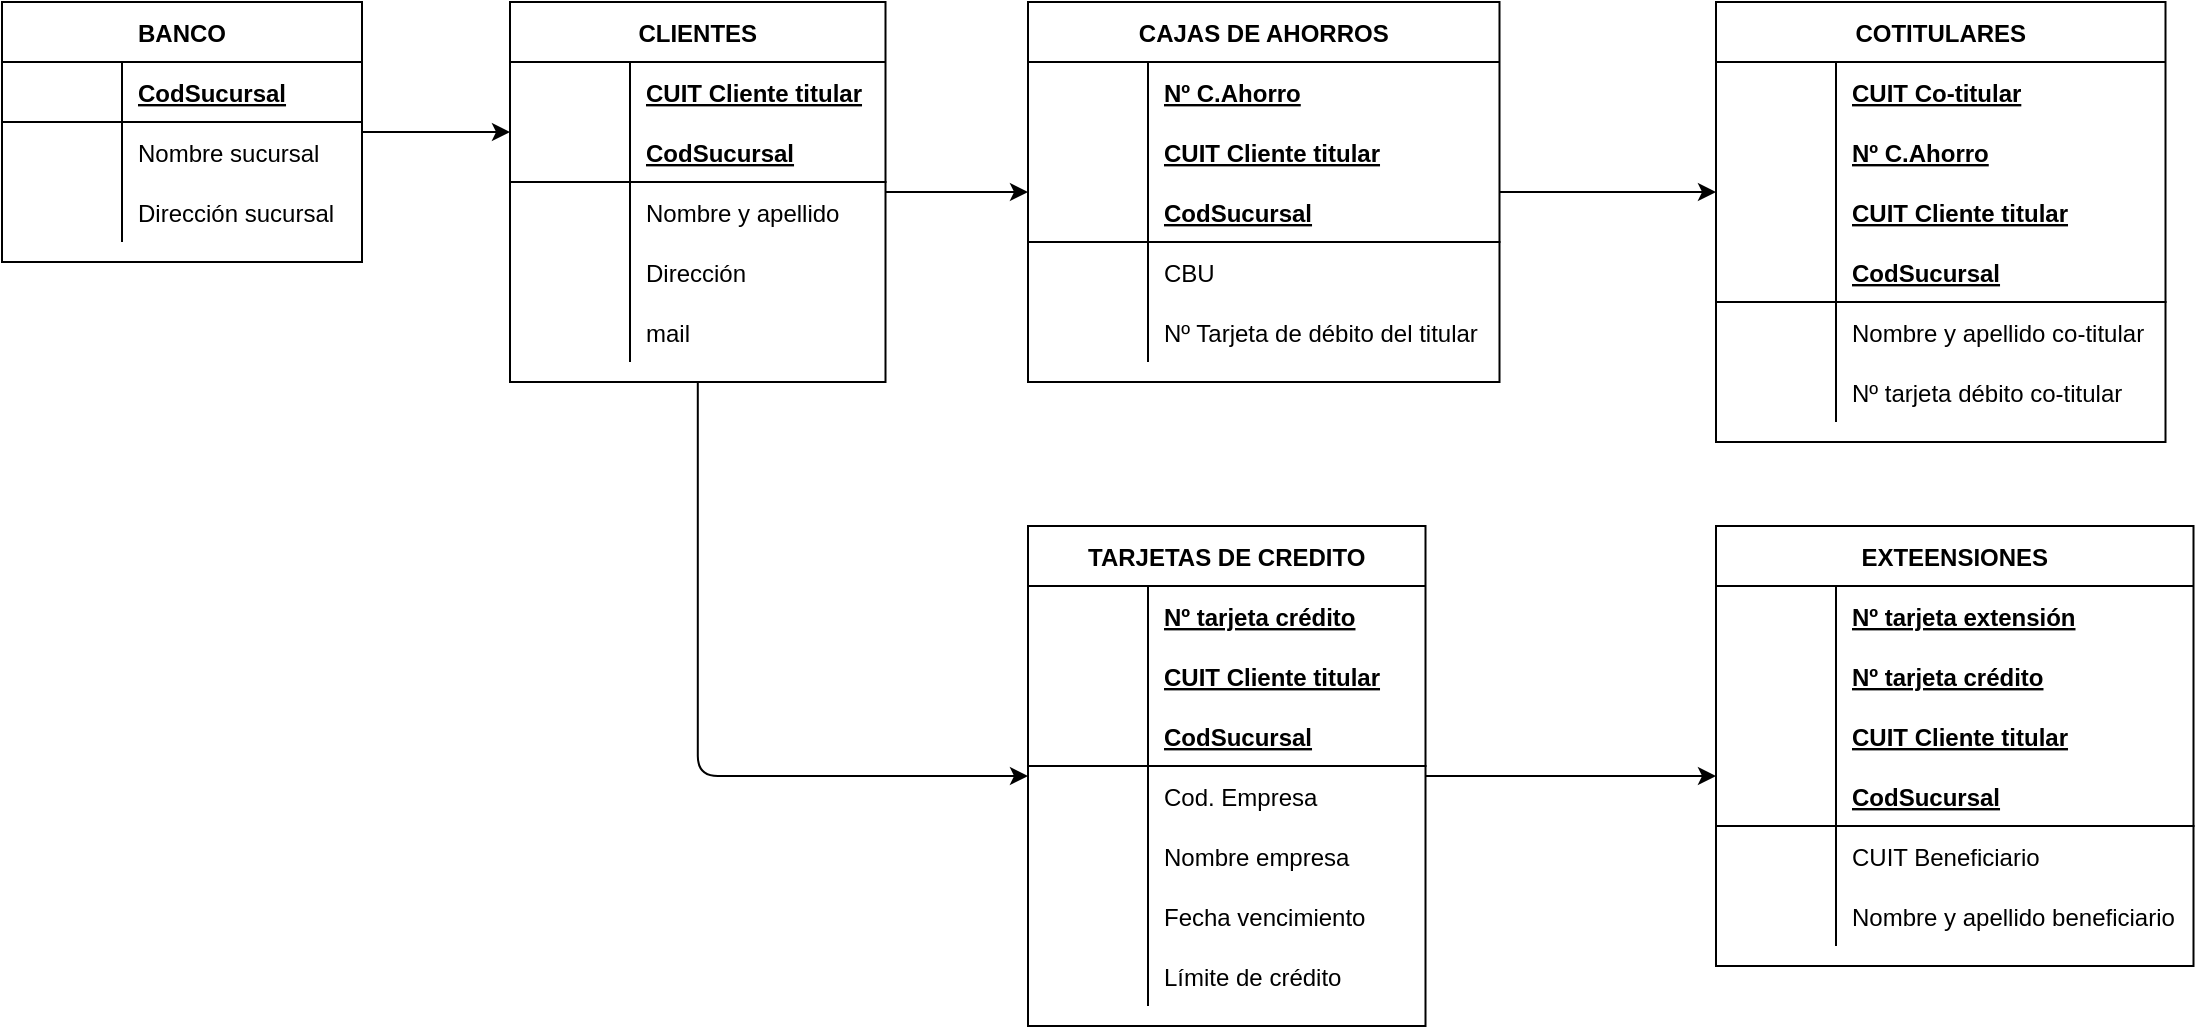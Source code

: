 <mxfile version="14.6.9"><diagram id="-1Xg-_HDO2sPWWC9hqf8" name="Page-1"><mxGraphModel dx="1886" dy="1232" grid="0" gridSize="10" guides="1" tooltips="1" connect="1" arrows="1" fold="1" page="0" pageScale="1" pageWidth="1600" pageHeight="900" math="0" shadow="0"><root><mxCell id="0"/><mxCell id="1" parent="0"/><mxCell id="U2kn6Bjd6YLNNKzOgMuL-135" style="edgeStyle=orthogonalEdgeStyle;rounded=1;orthogonalLoop=1;jettySize=auto;html=1;" edge="1" parent="1" source="U2kn6Bjd6YLNNKzOgMuL-1" target="U2kn6Bjd6YLNNKzOgMuL-28"><mxGeometry relative="1" as="geometry"><Array as="points"><mxPoint x="503" y="-183"/><mxPoint x="503" y="-183"/></Array></mxGeometry></mxCell><mxCell id="U2kn6Bjd6YLNNKzOgMuL-1" value="BANCO" style="shape=table;startSize=30;container=1;collapsible=1;childLayout=tableLayout;fixedRows=1;rowLines=0;fontStyle=1;align=center;resizeLast=1;" vertex="1" parent="1"><mxGeometry x="267" y="-248" width="180" height="130" as="geometry"/></mxCell><mxCell id="U2kn6Bjd6YLNNKzOgMuL-5" value="" style="shape=partialRectangle;collapsible=0;dropTarget=0;pointerEvents=0;fillColor=none;top=0;left=0;bottom=1;right=0;points=[[0,0.5],[1,0.5]];portConstraint=eastwest;" vertex="1" parent="U2kn6Bjd6YLNNKzOgMuL-1"><mxGeometry y="30" width="180" height="30" as="geometry"/></mxCell><mxCell id="U2kn6Bjd6YLNNKzOgMuL-6" value="" style="shape=partialRectangle;connectable=0;fillColor=none;top=0;left=0;bottom=0;right=0;fontStyle=1;overflow=hidden;" vertex="1" parent="U2kn6Bjd6YLNNKzOgMuL-5"><mxGeometry width="60" height="30" as="geometry"/></mxCell><mxCell id="U2kn6Bjd6YLNNKzOgMuL-7" value="CodSucursal" style="shape=partialRectangle;connectable=0;fillColor=none;top=0;left=0;bottom=0;right=0;align=left;spacingLeft=6;fontStyle=5;overflow=hidden;" vertex="1" parent="U2kn6Bjd6YLNNKzOgMuL-5"><mxGeometry x="60" width="120" height="30" as="geometry"/></mxCell><mxCell id="U2kn6Bjd6YLNNKzOgMuL-8" value="" style="shape=partialRectangle;collapsible=0;dropTarget=0;pointerEvents=0;fillColor=none;top=0;left=0;bottom=0;right=0;points=[[0,0.5],[1,0.5]];portConstraint=eastwest;" vertex="1" parent="U2kn6Bjd6YLNNKzOgMuL-1"><mxGeometry y="60" width="180" height="30" as="geometry"/></mxCell><mxCell id="U2kn6Bjd6YLNNKzOgMuL-9" value="" style="shape=partialRectangle;connectable=0;fillColor=none;top=0;left=0;bottom=0;right=0;editable=1;overflow=hidden;" vertex="1" parent="U2kn6Bjd6YLNNKzOgMuL-8"><mxGeometry width="60" height="30" as="geometry"/></mxCell><mxCell id="U2kn6Bjd6YLNNKzOgMuL-10" value="Nombre sucursal" style="shape=partialRectangle;connectable=0;fillColor=none;top=0;left=0;bottom=0;right=0;align=left;spacingLeft=6;overflow=hidden;" vertex="1" parent="U2kn6Bjd6YLNNKzOgMuL-8"><mxGeometry x="60" width="120" height="30" as="geometry"/></mxCell><mxCell id="U2kn6Bjd6YLNNKzOgMuL-11" value="" style="shape=partialRectangle;collapsible=0;dropTarget=0;pointerEvents=0;fillColor=none;top=0;left=0;bottom=0;right=0;points=[[0,0.5],[1,0.5]];portConstraint=eastwest;" vertex="1" parent="U2kn6Bjd6YLNNKzOgMuL-1"><mxGeometry y="90" width="180" height="30" as="geometry"/></mxCell><mxCell id="U2kn6Bjd6YLNNKzOgMuL-12" value="" style="shape=partialRectangle;connectable=0;fillColor=none;top=0;left=0;bottom=0;right=0;editable=1;overflow=hidden;" vertex="1" parent="U2kn6Bjd6YLNNKzOgMuL-11"><mxGeometry width="60" height="30" as="geometry"/></mxCell><mxCell id="U2kn6Bjd6YLNNKzOgMuL-13" value="Dirección sucursal" style="shape=partialRectangle;connectable=0;fillColor=none;top=0;left=0;bottom=0;right=0;align=left;spacingLeft=6;overflow=hidden;" vertex="1" parent="U2kn6Bjd6YLNNKzOgMuL-11"><mxGeometry x="60" width="120" height="30" as="geometry"/></mxCell><mxCell id="U2kn6Bjd6YLNNKzOgMuL-136" style="edgeStyle=orthogonalEdgeStyle;rounded=1;orthogonalLoop=1;jettySize=auto;html=1;" edge="1" parent="1" source="U2kn6Bjd6YLNNKzOgMuL-28" target="U2kn6Bjd6YLNNKzOgMuL-47"><mxGeometry relative="1" as="geometry"/></mxCell><mxCell id="U2kn6Bjd6YLNNKzOgMuL-138" style="edgeStyle=orthogonalEdgeStyle;rounded=1;orthogonalLoop=1;jettySize=auto;html=1;" edge="1" parent="1" source="U2kn6Bjd6YLNNKzOgMuL-28" target="U2kn6Bjd6YLNNKzOgMuL-91"><mxGeometry relative="1" as="geometry"><Array as="points"><mxPoint x="615" y="139"/></Array></mxGeometry></mxCell><mxCell id="U2kn6Bjd6YLNNKzOgMuL-28" value="CLIENTES" style="shape=table;startSize=30;container=1;collapsible=1;childLayout=tableLayout;fixedRows=1;rowLines=0;fontStyle=1;align=center;resizeLast=1;" vertex="1" parent="1"><mxGeometry x="521" y="-248" width="187.75" height="190" as="geometry"/></mxCell><mxCell id="U2kn6Bjd6YLNNKzOgMuL-29" value="" style="shape=partialRectangle;collapsible=0;dropTarget=0;pointerEvents=0;fillColor=none;top=0;left=0;bottom=0;right=0;points=[[0,0.5],[1,0.5]];portConstraint=eastwest;" vertex="1" parent="U2kn6Bjd6YLNNKzOgMuL-28"><mxGeometry y="30" width="187.75" height="30" as="geometry"/></mxCell><mxCell id="U2kn6Bjd6YLNNKzOgMuL-30" value="" style="shape=partialRectangle;connectable=0;fillColor=none;top=0;left=0;bottom=0;right=0;fontStyle=1;overflow=hidden;" vertex="1" parent="U2kn6Bjd6YLNNKzOgMuL-29"><mxGeometry width="60" height="30" as="geometry"/></mxCell><mxCell id="U2kn6Bjd6YLNNKzOgMuL-31" value="CUIT Cliente titular" style="shape=partialRectangle;connectable=0;fillColor=none;top=0;left=0;bottom=0;right=0;align=left;spacingLeft=6;fontStyle=5;overflow=hidden;" vertex="1" parent="U2kn6Bjd6YLNNKzOgMuL-29"><mxGeometry x="60" width="127.75" height="30" as="geometry"/></mxCell><mxCell id="U2kn6Bjd6YLNNKzOgMuL-32" value="" style="shape=partialRectangle;collapsible=0;dropTarget=0;pointerEvents=0;fillColor=none;top=0;left=0;bottom=1;right=0;points=[[0,0.5],[1,0.5]];portConstraint=eastwest;" vertex="1" parent="U2kn6Bjd6YLNNKzOgMuL-28"><mxGeometry y="60" width="187.75" height="30" as="geometry"/></mxCell><mxCell id="U2kn6Bjd6YLNNKzOgMuL-33" value="" style="shape=partialRectangle;connectable=0;fillColor=none;top=0;left=0;bottom=0;right=0;fontStyle=1;overflow=hidden;" vertex="1" parent="U2kn6Bjd6YLNNKzOgMuL-32"><mxGeometry width="60" height="30" as="geometry"/></mxCell><mxCell id="U2kn6Bjd6YLNNKzOgMuL-34" value="CodSucursal" style="shape=partialRectangle;connectable=0;fillColor=none;top=0;left=0;bottom=0;right=0;align=left;spacingLeft=6;fontStyle=5;overflow=hidden;" vertex="1" parent="U2kn6Bjd6YLNNKzOgMuL-32"><mxGeometry x="60" width="127.75" height="30" as="geometry"/></mxCell><mxCell id="U2kn6Bjd6YLNNKzOgMuL-35" value="" style="shape=partialRectangle;collapsible=0;dropTarget=0;pointerEvents=0;fillColor=none;top=0;left=0;bottom=0;right=0;points=[[0,0.5],[1,0.5]];portConstraint=eastwest;" vertex="1" parent="U2kn6Bjd6YLNNKzOgMuL-28"><mxGeometry y="90" width="187.75" height="30" as="geometry"/></mxCell><mxCell id="U2kn6Bjd6YLNNKzOgMuL-36" value="" style="shape=partialRectangle;connectable=0;fillColor=none;top=0;left=0;bottom=0;right=0;editable=1;overflow=hidden;" vertex="1" parent="U2kn6Bjd6YLNNKzOgMuL-35"><mxGeometry width="60" height="30" as="geometry"/></mxCell><mxCell id="U2kn6Bjd6YLNNKzOgMuL-37" value="Nombre y apellido" style="shape=partialRectangle;connectable=0;fillColor=none;top=0;left=0;bottom=0;right=0;align=left;spacingLeft=6;overflow=hidden;" vertex="1" parent="U2kn6Bjd6YLNNKzOgMuL-35"><mxGeometry x="60" width="127.75" height="30" as="geometry"/></mxCell><mxCell id="U2kn6Bjd6YLNNKzOgMuL-38" value="" style="shape=partialRectangle;collapsible=0;dropTarget=0;pointerEvents=0;fillColor=none;top=0;left=0;bottom=0;right=0;points=[[0,0.5],[1,0.5]];portConstraint=eastwest;" vertex="1" parent="U2kn6Bjd6YLNNKzOgMuL-28"><mxGeometry y="120" width="187.75" height="30" as="geometry"/></mxCell><mxCell id="U2kn6Bjd6YLNNKzOgMuL-39" value="" style="shape=partialRectangle;connectable=0;fillColor=none;top=0;left=0;bottom=0;right=0;editable=1;overflow=hidden;" vertex="1" parent="U2kn6Bjd6YLNNKzOgMuL-38"><mxGeometry width="60" height="30" as="geometry"/></mxCell><mxCell id="U2kn6Bjd6YLNNKzOgMuL-40" value="Dirección" style="shape=partialRectangle;connectable=0;fillColor=none;top=0;left=0;bottom=0;right=0;align=left;spacingLeft=6;overflow=hidden;" vertex="1" parent="U2kn6Bjd6YLNNKzOgMuL-38"><mxGeometry x="60" width="127.75" height="30" as="geometry"/></mxCell><mxCell id="U2kn6Bjd6YLNNKzOgMuL-44" style="shape=partialRectangle;collapsible=0;dropTarget=0;pointerEvents=0;fillColor=none;top=0;left=0;bottom=0;right=0;points=[[0,0.5],[1,0.5]];portConstraint=eastwest;" vertex="1" parent="U2kn6Bjd6YLNNKzOgMuL-28"><mxGeometry y="150" width="187.75" height="30" as="geometry"/></mxCell><mxCell id="U2kn6Bjd6YLNNKzOgMuL-45" style="shape=partialRectangle;connectable=0;fillColor=none;top=0;left=0;bottom=0;right=0;editable=1;overflow=hidden;" vertex="1" parent="U2kn6Bjd6YLNNKzOgMuL-44"><mxGeometry width="60" height="30" as="geometry"/></mxCell><mxCell id="U2kn6Bjd6YLNNKzOgMuL-46" value="mail" style="shape=partialRectangle;connectable=0;fillColor=none;top=0;left=0;bottom=0;right=0;align=left;spacingLeft=6;overflow=hidden;" vertex="1" parent="U2kn6Bjd6YLNNKzOgMuL-44"><mxGeometry x="60" width="127.75" height="30" as="geometry"/></mxCell><mxCell id="U2kn6Bjd6YLNNKzOgMuL-137" style="edgeStyle=orthogonalEdgeStyle;rounded=1;orthogonalLoop=1;jettySize=auto;html=1;" edge="1" parent="1" source="U2kn6Bjd6YLNNKzOgMuL-47" target="U2kn6Bjd6YLNNKzOgMuL-69"><mxGeometry relative="1" as="geometry"><Array as="points"><mxPoint x="1104" y="-153"/><mxPoint x="1104" y="-153"/></Array></mxGeometry></mxCell><mxCell id="U2kn6Bjd6YLNNKzOgMuL-47" value="CAJAS DE AHORROS" style="shape=table;startSize=30;container=1;collapsible=1;childLayout=tableLayout;fixedRows=1;rowLines=0;fontStyle=1;align=center;resizeLast=1;" vertex="1" parent="1"><mxGeometry x="780" y="-248" width="235.75" height="190" as="geometry"/></mxCell><mxCell id="U2kn6Bjd6YLNNKzOgMuL-48" value="" style="shape=partialRectangle;collapsible=0;dropTarget=0;pointerEvents=0;fillColor=none;top=0;left=0;bottom=0;right=0;points=[[0,0.5],[1,0.5]];portConstraint=eastwest;" vertex="1" parent="U2kn6Bjd6YLNNKzOgMuL-47"><mxGeometry y="30" width="235.75" height="30" as="geometry"/></mxCell><mxCell id="U2kn6Bjd6YLNNKzOgMuL-49" value="" style="shape=partialRectangle;connectable=0;fillColor=none;top=0;left=0;bottom=0;right=0;fontStyle=1;overflow=hidden;" vertex="1" parent="U2kn6Bjd6YLNNKzOgMuL-48"><mxGeometry width="60" height="30" as="geometry"/></mxCell><mxCell id="U2kn6Bjd6YLNNKzOgMuL-50" value="Nº C.Ahorro" style="shape=partialRectangle;connectable=0;fillColor=none;top=0;left=0;bottom=0;right=0;align=left;spacingLeft=6;fontStyle=5;overflow=hidden;" vertex="1" parent="U2kn6Bjd6YLNNKzOgMuL-48"><mxGeometry x="60" width="175.75" height="30" as="geometry"/></mxCell><mxCell id="U2kn6Bjd6YLNNKzOgMuL-60" style="shape=partialRectangle;collapsible=0;dropTarget=0;pointerEvents=0;fillColor=none;top=0;left=0;bottom=0;right=0;points=[[0,0.5],[1,0.5]];portConstraint=eastwest;" vertex="1" parent="U2kn6Bjd6YLNNKzOgMuL-47"><mxGeometry y="60" width="235.75" height="30" as="geometry"/></mxCell><mxCell id="U2kn6Bjd6YLNNKzOgMuL-61" style="shape=partialRectangle;connectable=0;fillColor=none;top=0;left=0;bottom=0;right=0;fontStyle=1;overflow=hidden;" vertex="1" parent="U2kn6Bjd6YLNNKzOgMuL-60"><mxGeometry width="60" height="30" as="geometry"/></mxCell><mxCell id="U2kn6Bjd6YLNNKzOgMuL-62" value="CUIT Cliente titular" style="shape=partialRectangle;connectable=0;fillColor=none;top=0;left=0;bottom=0;right=0;align=left;spacingLeft=6;fontStyle=5;overflow=hidden;" vertex="1" parent="U2kn6Bjd6YLNNKzOgMuL-60"><mxGeometry x="60" width="175.75" height="30" as="geometry"/></mxCell><mxCell id="U2kn6Bjd6YLNNKzOgMuL-51" value="" style="shape=partialRectangle;collapsible=0;dropTarget=0;pointerEvents=0;fillColor=none;top=0;left=0;bottom=1;right=0;points=[[0,0.5],[1,0.5]];portConstraint=eastwest;" vertex="1" parent="U2kn6Bjd6YLNNKzOgMuL-47"><mxGeometry y="90" width="235.75" height="30" as="geometry"/></mxCell><mxCell id="U2kn6Bjd6YLNNKzOgMuL-52" value="" style="shape=partialRectangle;connectable=0;fillColor=none;top=0;left=0;bottom=0;right=0;fontStyle=1;overflow=hidden;" vertex="1" parent="U2kn6Bjd6YLNNKzOgMuL-51"><mxGeometry width="60" height="30" as="geometry"/></mxCell><mxCell id="U2kn6Bjd6YLNNKzOgMuL-53" value="CodSucursal" style="shape=partialRectangle;connectable=0;fillColor=none;top=0;left=0;bottom=0;right=0;align=left;spacingLeft=6;fontStyle=5;overflow=hidden;" vertex="1" parent="U2kn6Bjd6YLNNKzOgMuL-51"><mxGeometry x="60" width="175.75" height="30" as="geometry"/></mxCell><mxCell id="U2kn6Bjd6YLNNKzOgMuL-54" value="" style="shape=partialRectangle;collapsible=0;dropTarget=0;pointerEvents=0;fillColor=none;top=0;left=0;bottom=0;right=0;points=[[0,0.5],[1,0.5]];portConstraint=eastwest;" vertex="1" parent="U2kn6Bjd6YLNNKzOgMuL-47"><mxGeometry y="120" width="235.75" height="30" as="geometry"/></mxCell><mxCell id="U2kn6Bjd6YLNNKzOgMuL-55" value="" style="shape=partialRectangle;connectable=0;fillColor=none;top=0;left=0;bottom=0;right=0;editable=1;overflow=hidden;" vertex="1" parent="U2kn6Bjd6YLNNKzOgMuL-54"><mxGeometry width="60" height="30" as="geometry"/></mxCell><mxCell id="U2kn6Bjd6YLNNKzOgMuL-56" value="CBU" style="shape=partialRectangle;connectable=0;fillColor=none;top=0;left=0;bottom=0;right=0;align=left;spacingLeft=6;overflow=hidden;" vertex="1" parent="U2kn6Bjd6YLNNKzOgMuL-54"><mxGeometry x="60" width="175.75" height="30" as="geometry"/></mxCell><mxCell id="U2kn6Bjd6YLNNKzOgMuL-66" style="shape=partialRectangle;collapsible=0;dropTarget=0;pointerEvents=0;fillColor=none;top=0;left=0;bottom=0;right=0;points=[[0,0.5],[1,0.5]];portConstraint=eastwest;" vertex="1" parent="U2kn6Bjd6YLNNKzOgMuL-47"><mxGeometry y="150" width="235.75" height="30" as="geometry"/></mxCell><mxCell id="U2kn6Bjd6YLNNKzOgMuL-67" style="shape=partialRectangle;connectable=0;fillColor=none;top=0;left=0;bottom=0;right=0;editable=1;overflow=hidden;" vertex="1" parent="U2kn6Bjd6YLNNKzOgMuL-66"><mxGeometry width="60" height="30" as="geometry"/></mxCell><mxCell id="U2kn6Bjd6YLNNKzOgMuL-68" value="Nº Tarjeta de débito del titular" style="shape=partialRectangle;connectable=0;fillColor=none;top=0;left=0;bottom=0;right=0;align=left;spacingLeft=6;overflow=hidden;" vertex="1" parent="U2kn6Bjd6YLNNKzOgMuL-66"><mxGeometry x="60" width="175.75" height="30" as="geometry"/></mxCell><mxCell id="U2kn6Bjd6YLNNKzOgMuL-69" value="COTITULARES" style="shape=table;startSize=30;container=1;collapsible=1;childLayout=tableLayout;fixedRows=1;rowLines=0;fontStyle=1;align=center;resizeLast=1;" vertex="1" parent="1"><mxGeometry x="1124" y="-248" width="224.75" height="220" as="geometry"/></mxCell><mxCell id="U2kn6Bjd6YLNNKzOgMuL-70" value="" style="shape=partialRectangle;collapsible=0;dropTarget=0;pointerEvents=0;fillColor=none;top=0;left=0;bottom=0;right=0;points=[[0,0.5],[1,0.5]];portConstraint=eastwest;" vertex="1" parent="U2kn6Bjd6YLNNKzOgMuL-69"><mxGeometry y="30" width="224.75" height="30" as="geometry"/></mxCell><mxCell id="U2kn6Bjd6YLNNKzOgMuL-71" value="" style="shape=partialRectangle;connectable=0;fillColor=none;top=0;left=0;bottom=0;right=0;fontStyle=1;overflow=hidden;" vertex="1" parent="U2kn6Bjd6YLNNKzOgMuL-70"><mxGeometry width="60" height="30" as="geometry"/></mxCell><mxCell id="U2kn6Bjd6YLNNKzOgMuL-72" value="CUIT Co-titular" style="shape=partialRectangle;connectable=0;fillColor=none;top=0;left=0;bottom=0;right=0;align=left;spacingLeft=6;fontStyle=5;overflow=hidden;" vertex="1" parent="U2kn6Bjd6YLNNKzOgMuL-70"><mxGeometry x="60" width="164.75" height="30" as="geometry"/></mxCell><mxCell id="U2kn6Bjd6YLNNKzOgMuL-85" style="shape=partialRectangle;collapsible=0;dropTarget=0;pointerEvents=0;fillColor=none;top=0;left=0;bottom=0;right=0;points=[[0,0.5],[1,0.5]];portConstraint=eastwest;" vertex="1" parent="U2kn6Bjd6YLNNKzOgMuL-69"><mxGeometry y="60" width="224.75" height="30" as="geometry"/></mxCell><mxCell id="U2kn6Bjd6YLNNKzOgMuL-86" style="shape=partialRectangle;connectable=0;fillColor=none;top=0;left=0;bottom=0;right=0;fontStyle=1;overflow=hidden;" vertex="1" parent="U2kn6Bjd6YLNNKzOgMuL-85"><mxGeometry width="60" height="30" as="geometry"/></mxCell><mxCell id="U2kn6Bjd6YLNNKzOgMuL-87" value="Nº C.Ahorro" style="shape=partialRectangle;connectable=0;fillColor=none;top=0;left=0;bottom=0;right=0;align=left;spacingLeft=6;fontStyle=5;overflow=hidden;" vertex="1" parent="U2kn6Bjd6YLNNKzOgMuL-85"><mxGeometry x="60" width="164.75" height="30" as="geometry"/></mxCell><mxCell id="U2kn6Bjd6YLNNKzOgMuL-82" style="shape=partialRectangle;collapsible=0;dropTarget=0;pointerEvents=0;fillColor=none;top=0;left=0;bottom=0;right=0;points=[[0,0.5],[1,0.5]];portConstraint=eastwest;" vertex="1" parent="U2kn6Bjd6YLNNKzOgMuL-69"><mxGeometry y="90" width="224.75" height="30" as="geometry"/></mxCell><mxCell id="U2kn6Bjd6YLNNKzOgMuL-83" style="shape=partialRectangle;connectable=0;fillColor=none;top=0;left=0;bottom=0;right=0;fontStyle=1;overflow=hidden;" vertex="1" parent="U2kn6Bjd6YLNNKzOgMuL-82"><mxGeometry width="60" height="30" as="geometry"/></mxCell><mxCell id="U2kn6Bjd6YLNNKzOgMuL-84" value="CUIT Cliente titular" style="shape=partialRectangle;connectable=0;fillColor=none;top=0;left=0;bottom=0;right=0;align=left;spacingLeft=6;fontStyle=5;overflow=hidden;" vertex="1" parent="U2kn6Bjd6YLNNKzOgMuL-82"><mxGeometry x="60" width="164.75" height="30" as="geometry"/></mxCell><mxCell id="U2kn6Bjd6YLNNKzOgMuL-73" value="" style="shape=partialRectangle;collapsible=0;dropTarget=0;pointerEvents=0;fillColor=none;top=0;left=0;bottom=1;right=0;points=[[0,0.5],[1,0.5]];portConstraint=eastwest;" vertex="1" parent="U2kn6Bjd6YLNNKzOgMuL-69"><mxGeometry y="120" width="224.75" height="30" as="geometry"/></mxCell><mxCell id="U2kn6Bjd6YLNNKzOgMuL-74" value="" style="shape=partialRectangle;connectable=0;fillColor=none;top=0;left=0;bottom=0;right=0;fontStyle=1;overflow=hidden;" vertex="1" parent="U2kn6Bjd6YLNNKzOgMuL-73"><mxGeometry width="60" height="30" as="geometry"/></mxCell><mxCell id="U2kn6Bjd6YLNNKzOgMuL-75" value="CodSucursal" style="shape=partialRectangle;connectable=0;fillColor=none;top=0;left=0;bottom=0;right=0;align=left;spacingLeft=6;fontStyle=5;overflow=hidden;" vertex="1" parent="U2kn6Bjd6YLNNKzOgMuL-73"><mxGeometry x="60" width="164.75" height="30" as="geometry"/></mxCell><mxCell id="U2kn6Bjd6YLNNKzOgMuL-76" value="" style="shape=partialRectangle;collapsible=0;dropTarget=0;pointerEvents=0;fillColor=none;top=0;left=0;bottom=0;right=0;points=[[0,0.5],[1,0.5]];portConstraint=eastwest;" vertex="1" parent="U2kn6Bjd6YLNNKzOgMuL-69"><mxGeometry y="150" width="224.75" height="30" as="geometry"/></mxCell><mxCell id="U2kn6Bjd6YLNNKzOgMuL-77" value="" style="shape=partialRectangle;connectable=0;fillColor=none;top=0;left=0;bottom=0;right=0;editable=1;overflow=hidden;" vertex="1" parent="U2kn6Bjd6YLNNKzOgMuL-76"><mxGeometry width="60" height="30" as="geometry"/></mxCell><mxCell id="U2kn6Bjd6YLNNKzOgMuL-78" value="Nombre y apellido co-titular" style="shape=partialRectangle;connectable=0;fillColor=none;top=0;left=0;bottom=0;right=0;align=left;spacingLeft=6;overflow=hidden;" vertex="1" parent="U2kn6Bjd6YLNNKzOgMuL-76"><mxGeometry x="60" width="164.75" height="30" as="geometry"/></mxCell><mxCell id="U2kn6Bjd6YLNNKzOgMuL-79" value="" style="shape=partialRectangle;collapsible=0;dropTarget=0;pointerEvents=0;fillColor=none;top=0;left=0;bottom=0;right=0;points=[[0,0.5],[1,0.5]];portConstraint=eastwest;" vertex="1" parent="U2kn6Bjd6YLNNKzOgMuL-69"><mxGeometry y="180" width="224.75" height="30" as="geometry"/></mxCell><mxCell id="U2kn6Bjd6YLNNKzOgMuL-80" value="" style="shape=partialRectangle;connectable=0;fillColor=none;top=0;left=0;bottom=0;right=0;editable=1;overflow=hidden;" vertex="1" parent="U2kn6Bjd6YLNNKzOgMuL-79"><mxGeometry width="60" height="30" as="geometry"/></mxCell><mxCell id="U2kn6Bjd6YLNNKzOgMuL-81" value="Nº tarjeta débito co-titular" style="shape=partialRectangle;connectable=0;fillColor=none;top=0;left=0;bottom=0;right=0;align=left;spacingLeft=6;overflow=hidden;" vertex="1" parent="U2kn6Bjd6YLNNKzOgMuL-79"><mxGeometry x="60" width="164.75" height="30" as="geometry"/></mxCell><mxCell id="U2kn6Bjd6YLNNKzOgMuL-139" style="edgeStyle=orthogonalEdgeStyle;rounded=1;orthogonalLoop=1;jettySize=auto;html=1;" edge="1" parent="1" source="U2kn6Bjd6YLNNKzOgMuL-91" target="U2kn6Bjd6YLNNKzOgMuL-116"><mxGeometry relative="1" as="geometry"><Array as="points"><mxPoint x="1088" y="139"/><mxPoint x="1088" y="139"/></Array></mxGeometry></mxCell><mxCell id="U2kn6Bjd6YLNNKzOgMuL-91" value="TARJETAS DE CREDITO" style="shape=table;startSize=30;container=1;collapsible=1;childLayout=tableLayout;fixedRows=1;rowLines=0;fontStyle=1;align=center;resizeLast=1;" vertex="1" parent="1"><mxGeometry x="780" y="14" width="198.75" height="250" as="geometry"/></mxCell><mxCell id="U2kn6Bjd6YLNNKzOgMuL-92" value="" style="shape=partialRectangle;collapsible=0;dropTarget=0;pointerEvents=0;fillColor=none;top=0;left=0;bottom=0;right=0;points=[[0,0.5],[1,0.5]];portConstraint=eastwest;" vertex="1" parent="U2kn6Bjd6YLNNKzOgMuL-91"><mxGeometry y="30" width="198.75" height="30" as="geometry"/></mxCell><mxCell id="U2kn6Bjd6YLNNKzOgMuL-93" value="" style="shape=partialRectangle;connectable=0;fillColor=none;top=0;left=0;bottom=0;right=0;fontStyle=1;overflow=hidden;" vertex="1" parent="U2kn6Bjd6YLNNKzOgMuL-92"><mxGeometry width="60" height="30" as="geometry"/></mxCell><mxCell id="U2kn6Bjd6YLNNKzOgMuL-94" value="Nº tarjeta crédito" style="shape=partialRectangle;connectable=0;fillColor=none;top=0;left=0;bottom=0;right=0;align=left;spacingLeft=6;fontStyle=5;overflow=hidden;" vertex="1" parent="U2kn6Bjd6YLNNKzOgMuL-92"><mxGeometry x="60" width="138.75" height="30" as="geometry"/></mxCell><mxCell id="U2kn6Bjd6YLNNKzOgMuL-104" style="shape=partialRectangle;collapsible=0;dropTarget=0;pointerEvents=0;fillColor=none;top=0;left=0;bottom=0;right=0;points=[[0,0.5],[1,0.5]];portConstraint=eastwest;" vertex="1" parent="U2kn6Bjd6YLNNKzOgMuL-91"><mxGeometry y="60" width="198.75" height="30" as="geometry"/></mxCell><mxCell id="U2kn6Bjd6YLNNKzOgMuL-105" style="shape=partialRectangle;connectable=0;fillColor=none;top=0;left=0;bottom=0;right=0;fontStyle=1;overflow=hidden;" vertex="1" parent="U2kn6Bjd6YLNNKzOgMuL-104"><mxGeometry width="60" height="30" as="geometry"/></mxCell><mxCell id="U2kn6Bjd6YLNNKzOgMuL-106" value="CUIT Cliente titular" style="shape=partialRectangle;connectable=0;fillColor=none;top=0;left=0;bottom=0;right=0;align=left;spacingLeft=6;fontStyle=5;overflow=hidden;" vertex="1" parent="U2kn6Bjd6YLNNKzOgMuL-104"><mxGeometry x="60" width="138.75" height="30" as="geometry"/></mxCell><mxCell id="U2kn6Bjd6YLNNKzOgMuL-95" value="" style="shape=partialRectangle;collapsible=0;dropTarget=0;pointerEvents=0;fillColor=none;top=0;left=0;bottom=1;right=0;points=[[0,0.5],[1,0.5]];portConstraint=eastwest;" vertex="1" parent="U2kn6Bjd6YLNNKzOgMuL-91"><mxGeometry y="90" width="198.75" height="30" as="geometry"/></mxCell><mxCell id="U2kn6Bjd6YLNNKzOgMuL-96" value="" style="shape=partialRectangle;connectable=0;fillColor=none;top=0;left=0;bottom=0;right=0;fontStyle=1;overflow=hidden;" vertex="1" parent="U2kn6Bjd6YLNNKzOgMuL-95"><mxGeometry width="60" height="30" as="geometry"/></mxCell><mxCell id="U2kn6Bjd6YLNNKzOgMuL-97" value="CodSucursal" style="shape=partialRectangle;connectable=0;fillColor=none;top=0;left=0;bottom=0;right=0;align=left;spacingLeft=6;fontStyle=5;overflow=hidden;" vertex="1" parent="U2kn6Bjd6YLNNKzOgMuL-95"><mxGeometry x="60" width="138.75" height="30" as="geometry"/></mxCell><mxCell id="U2kn6Bjd6YLNNKzOgMuL-98" value="" style="shape=partialRectangle;collapsible=0;dropTarget=0;pointerEvents=0;fillColor=none;top=0;left=0;bottom=0;right=0;points=[[0,0.5],[1,0.5]];portConstraint=eastwest;" vertex="1" parent="U2kn6Bjd6YLNNKzOgMuL-91"><mxGeometry y="120" width="198.75" height="30" as="geometry"/></mxCell><mxCell id="U2kn6Bjd6YLNNKzOgMuL-99" value="" style="shape=partialRectangle;connectable=0;fillColor=none;top=0;left=0;bottom=0;right=0;editable=1;overflow=hidden;" vertex="1" parent="U2kn6Bjd6YLNNKzOgMuL-98"><mxGeometry width="60" height="30" as="geometry"/></mxCell><mxCell id="U2kn6Bjd6YLNNKzOgMuL-100" value="Cod. Empresa" style="shape=partialRectangle;connectable=0;fillColor=none;top=0;left=0;bottom=0;right=0;align=left;spacingLeft=6;overflow=hidden;" vertex="1" parent="U2kn6Bjd6YLNNKzOgMuL-98"><mxGeometry x="60" width="138.75" height="30" as="geometry"/></mxCell><mxCell id="U2kn6Bjd6YLNNKzOgMuL-101" value="" style="shape=partialRectangle;collapsible=0;dropTarget=0;pointerEvents=0;fillColor=none;top=0;left=0;bottom=0;right=0;points=[[0,0.5],[1,0.5]];portConstraint=eastwest;" vertex="1" parent="U2kn6Bjd6YLNNKzOgMuL-91"><mxGeometry y="150" width="198.75" height="30" as="geometry"/></mxCell><mxCell id="U2kn6Bjd6YLNNKzOgMuL-102" value="" style="shape=partialRectangle;connectable=0;fillColor=none;top=0;left=0;bottom=0;right=0;editable=1;overflow=hidden;" vertex="1" parent="U2kn6Bjd6YLNNKzOgMuL-101"><mxGeometry width="60" height="30" as="geometry"/></mxCell><mxCell id="U2kn6Bjd6YLNNKzOgMuL-103" value="Nombre empresa" style="shape=partialRectangle;connectable=0;fillColor=none;top=0;left=0;bottom=0;right=0;align=left;spacingLeft=6;overflow=hidden;" vertex="1" parent="U2kn6Bjd6YLNNKzOgMuL-101"><mxGeometry x="60" width="138.75" height="30" as="geometry"/></mxCell><mxCell id="U2kn6Bjd6YLNNKzOgMuL-113" style="shape=partialRectangle;collapsible=0;dropTarget=0;pointerEvents=0;fillColor=none;top=0;left=0;bottom=0;right=0;points=[[0,0.5],[1,0.5]];portConstraint=eastwest;" vertex="1" parent="U2kn6Bjd6YLNNKzOgMuL-91"><mxGeometry y="180" width="198.75" height="30" as="geometry"/></mxCell><mxCell id="U2kn6Bjd6YLNNKzOgMuL-114" style="shape=partialRectangle;connectable=0;fillColor=none;top=0;left=0;bottom=0;right=0;editable=1;overflow=hidden;" vertex="1" parent="U2kn6Bjd6YLNNKzOgMuL-113"><mxGeometry width="60" height="30" as="geometry"/></mxCell><mxCell id="U2kn6Bjd6YLNNKzOgMuL-115" value="Fecha vencimiento" style="shape=partialRectangle;connectable=0;fillColor=none;top=0;left=0;bottom=0;right=0;align=left;spacingLeft=6;overflow=hidden;" vertex="1" parent="U2kn6Bjd6YLNNKzOgMuL-113"><mxGeometry x="60" width="138.75" height="30" as="geometry"/></mxCell><mxCell id="U2kn6Bjd6YLNNKzOgMuL-110" style="shape=partialRectangle;collapsible=0;dropTarget=0;pointerEvents=0;fillColor=none;top=0;left=0;bottom=0;right=0;points=[[0,0.5],[1,0.5]];portConstraint=eastwest;" vertex="1" parent="U2kn6Bjd6YLNNKzOgMuL-91"><mxGeometry y="210" width="198.75" height="30" as="geometry"/></mxCell><mxCell id="U2kn6Bjd6YLNNKzOgMuL-111" style="shape=partialRectangle;connectable=0;fillColor=none;top=0;left=0;bottom=0;right=0;editable=1;overflow=hidden;" vertex="1" parent="U2kn6Bjd6YLNNKzOgMuL-110"><mxGeometry width="60" height="30" as="geometry"/></mxCell><mxCell id="U2kn6Bjd6YLNNKzOgMuL-112" value="Límite de crédito" style="shape=partialRectangle;connectable=0;fillColor=none;top=0;left=0;bottom=0;right=0;align=left;spacingLeft=6;overflow=hidden;" vertex="1" parent="U2kn6Bjd6YLNNKzOgMuL-110"><mxGeometry x="60" width="138.75" height="30" as="geometry"/></mxCell><mxCell id="U2kn6Bjd6YLNNKzOgMuL-116" value="EXTEENSIONES" style="shape=table;startSize=30;container=1;collapsible=1;childLayout=tableLayout;fixedRows=1;rowLines=0;fontStyle=1;align=center;resizeLast=1;" vertex="1" parent="1"><mxGeometry x="1124" y="14" width="238.75" height="220" as="geometry"/></mxCell><mxCell id="U2kn6Bjd6YLNNKzOgMuL-117" value="" style="shape=partialRectangle;collapsible=0;dropTarget=0;pointerEvents=0;fillColor=none;top=0;left=0;bottom=0;right=0;points=[[0,0.5],[1,0.5]];portConstraint=eastwest;" vertex="1" parent="U2kn6Bjd6YLNNKzOgMuL-116"><mxGeometry y="30" width="238.75" height="30" as="geometry"/></mxCell><mxCell id="U2kn6Bjd6YLNNKzOgMuL-118" value="" style="shape=partialRectangle;connectable=0;fillColor=none;top=0;left=0;bottom=0;right=0;fontStyle=1;overflow=hidden;" vertex="1" parent="U2kn6Bjd6YLNNKzOgMuL-117"><mxGeometry width="60" height="30" as="geometry"/></mxCell><mxCell id="U2kn6Bjd6YLNNKzOgMuL-119" value="Nº tarjeta extensión" style="shape=partialRectangle;connectable=0;fillColor=none;top=0;left=0;bottom=0;right=0;align=left;spacingLeft=6;fontStyle=5;overflow=hidden;" vertex="1" parent="U2kn6Bjd6YLNNKzOgMuL-117"><mxGeometry x="60" width="178.75" height="30" as="geometry"/></mxCell><mxCell id="U2kn6Bjd6YLNNKzOgMuL-132" style="shape=partialRectangle;collapsible=0;dropTarget=0;pointerEvents=0;fillColor=none;top=0;left=0;bottom=0;right=0;points=[[0,0.5],[1,0.5]];portConstraint=eastwest;" vertex="1" parent="U2kn6Bjd6YLNNKzOgMuL-116"><mxGeometry y="60" width="238.75" height="30" as="geometry"/></mxCell><mxCell id="U2kn6Bjd6YLNNKzOgMuL-133" style="shape=partialRectangle;connectable=0;fillColor=none;top=0;left=0;bottom=0;right=0;fontStyle=1;overflow=hidden;" vertex="1" parent="U2kn6Bjd6YLNNKzOgMuL-132"><mxGeometry width="60" height="30" as="geometry"/></mxCell><mxCell id="U2kn6Bjd6YLNNKzOgMuL-134" value="Nº tarjeta crédito" style="shape=partialRectangle;connectable=0;fillColor=none;top=0;left=0;bottom=0;right=0;align=left;spacingLeft=6;fontStyle=5;overflow=hidden;" vertex="1" parent="U2kn6Bjd6YLNNKzOgMuL-132"><mxGeometry x="60" width="178.75" height="30" as="geometry"/></mxCell><mxCell id="U2kn6Bjd6YLNNKzOgMuL-129" style="shape=partialRectangle;collapsible=0;dropTarget=0;pointerEvents=0;fillColor=none;top=0;left=0;bottom=0;right=0;points=[[0,0.5],[1,0.5]];portConstraint=eastwest;" vertex="1" parent="U2kn6Bjd6YLNNKzOgMuL-116"><mxGeometry y="90" width="238.75" height="30" as="geometry"/></mxCell><mxCell id="U2kn6Bjd6YLNNKzOgMuL-130" style="shape=partialRectangle;connectable=0;fillColor=none;top=0;left=0;bottom=0;right=0;fontStyle=1;overflow=hidden;" vertex="1" parent="U2kn6Bjd6YLNNKzOgMuL-129"><mxGeometry width="60" height="30" as="geometry"/></mxCell><mxCell id="U2kn6Bjd6YLNNKzOgMuL-131" value="CUIT Cliente titular" style="shape=partialRectangle;connectable=0;fillColor=none;top=0;left=0;bottom=0;right=0;align=left;spacingLeft=6;fontStyle=5;overflow=hidden;" vertex="1" parent="U2kn6Bjd6YLNNKzOgMuL-129"><mxGeometry x="60" width="178.75" height="30" as="geometry"/></mxCell><mxCell id="U2kn6Bjd6YLNNKzOgMuL-120" value="" style="shape=partialRectangle;collapsible=0;dropTarget=0;pointerEvents=0;fillColor=none;top=0;left=0;bottom=1;right=0;points=[[0,0.5],[1,0.5]];portConstraint=eastwest;" vertex="1" parent="U2kn6Bjd6YLNNKzOgMuL-116"><mxGeometry y="120" width="238.75" height="30" as="geometry"/></mxCell><mxCell id="U2kn6Bjd6YLNNKzOgMuL-121" value="" style="shape=partialRectangle;connectable=0;fillColor=none;top=0;left=0;bottom=0;right=0;fontStyle=1;overflow=hidden;" vertex="1" parent="U2kn6Bjd6YLNNKzOgMuL-120"><mxGeometry width="60" height="30" as="geometry"/></mxCell><mxCell id="U2kn6Bjd6YLNNKzOgMuL-122" value="CodSucursal" style="shape=partialRectangle;connectable=0;fillColor=none;top=0;left=0;bottom=0;right=0;align=left;spacingLeft=6;fontStyle=5;overflow=hidden;" vertex="1" parent="U2kn6Bjd6YLNNKzOgMuL-120"><mxGeometry x="60" width="178.75" height="30" as="geometry"/></mxCell><mxCell id="U2kn6Bjd6YLNNKzOgMuL-123" value="" style="shape=partialRectangle;collapsible=0;dropTarget=0;pointerEvents=0;fillColor=none;top=0;left=0;bottom=0;right=0;points=[[0,0.5],[1,0.5]];portConstraint=eastwest;" vertex="1" parent="U2kn6Bjd6YLNNKzOgMuL-116"><mxGeometry y="150" width="238.75" height="30" as="geometry"/></mxCell><mxCell id="U2kn6Bjd6YLNNKzOgMuL-124" value="" style="shape=partialRectangle;connectable=0;fillColor=none;top=0;left=0;bottom=0;right=0;editable=1;overflow=hidden;" vertex="1" parent="U2kn6Bjd6YLNNKzOgMuL-123"><mxGeometry width="60" height="30" as="geometry"/></mxCell><mxCell id="U2kn6Bjd6YLNNKzOgMuL-125" value="CUIT Beneficiario" style="shape=partialRectangle;connectable=0;fillColor=none;top=0;left=0;bottom=0;right=0;align=left;spacingLeft=6;overflow=hidden;" vertex="1" parent="U2kn6Bjd6YLNNKzOgMuL-123"><mxGeometry x="60" width="178.75" height="30" as="geometry"/></mxCell><mxCell id="U2kn6Bjd6YLNNKzOgMuL-126" value="" style="shape=partialRectangle;collapsible=0;dropTarget=0;pointerEvents=0;fillColor=none;top=0;left=0;bottom=0;right=0;points=[[0,0.5],[1,0.5]];portConstraint=eastwest;" vertex="1" parent="U2kn6Bjd6YLNNKzOgMuL-116"><mxGeometry y="180" width="238.75" height="30" as="geometry"/></mxCell><mxCell id="U2kn6Bjd6YLNNKzOgMuL-127" value="" style="shape=partialRectangle;connectable=0;fillColor=none;top=0;left=0;bottom=0;right=0;editable=1;overflow=hidden;" vertex="1" parent="U2kn6Bjd6YLNNKzOgMuL-126"><mxGeometry width="60" height="30" as="geometry"/></mxCell><mxCell id="U2kn6Bjd6YLNNKzOgMuL-128" value="Nombre y apellido beneficiario" style="shape=partialRectangle;connectable=0;fillColor=none;top=0;left=0;bottom=0;right=0;align=left;spacingLeft=6;overflow=hidden;" vertex="1" parent="U2kn6Bjd6YLNNKzOgMuL-126"><mxGeometry x="60" width="178.75" height="30" as="geometry"/></mxCell></root></mxGraphModel></diagram></mxfile>